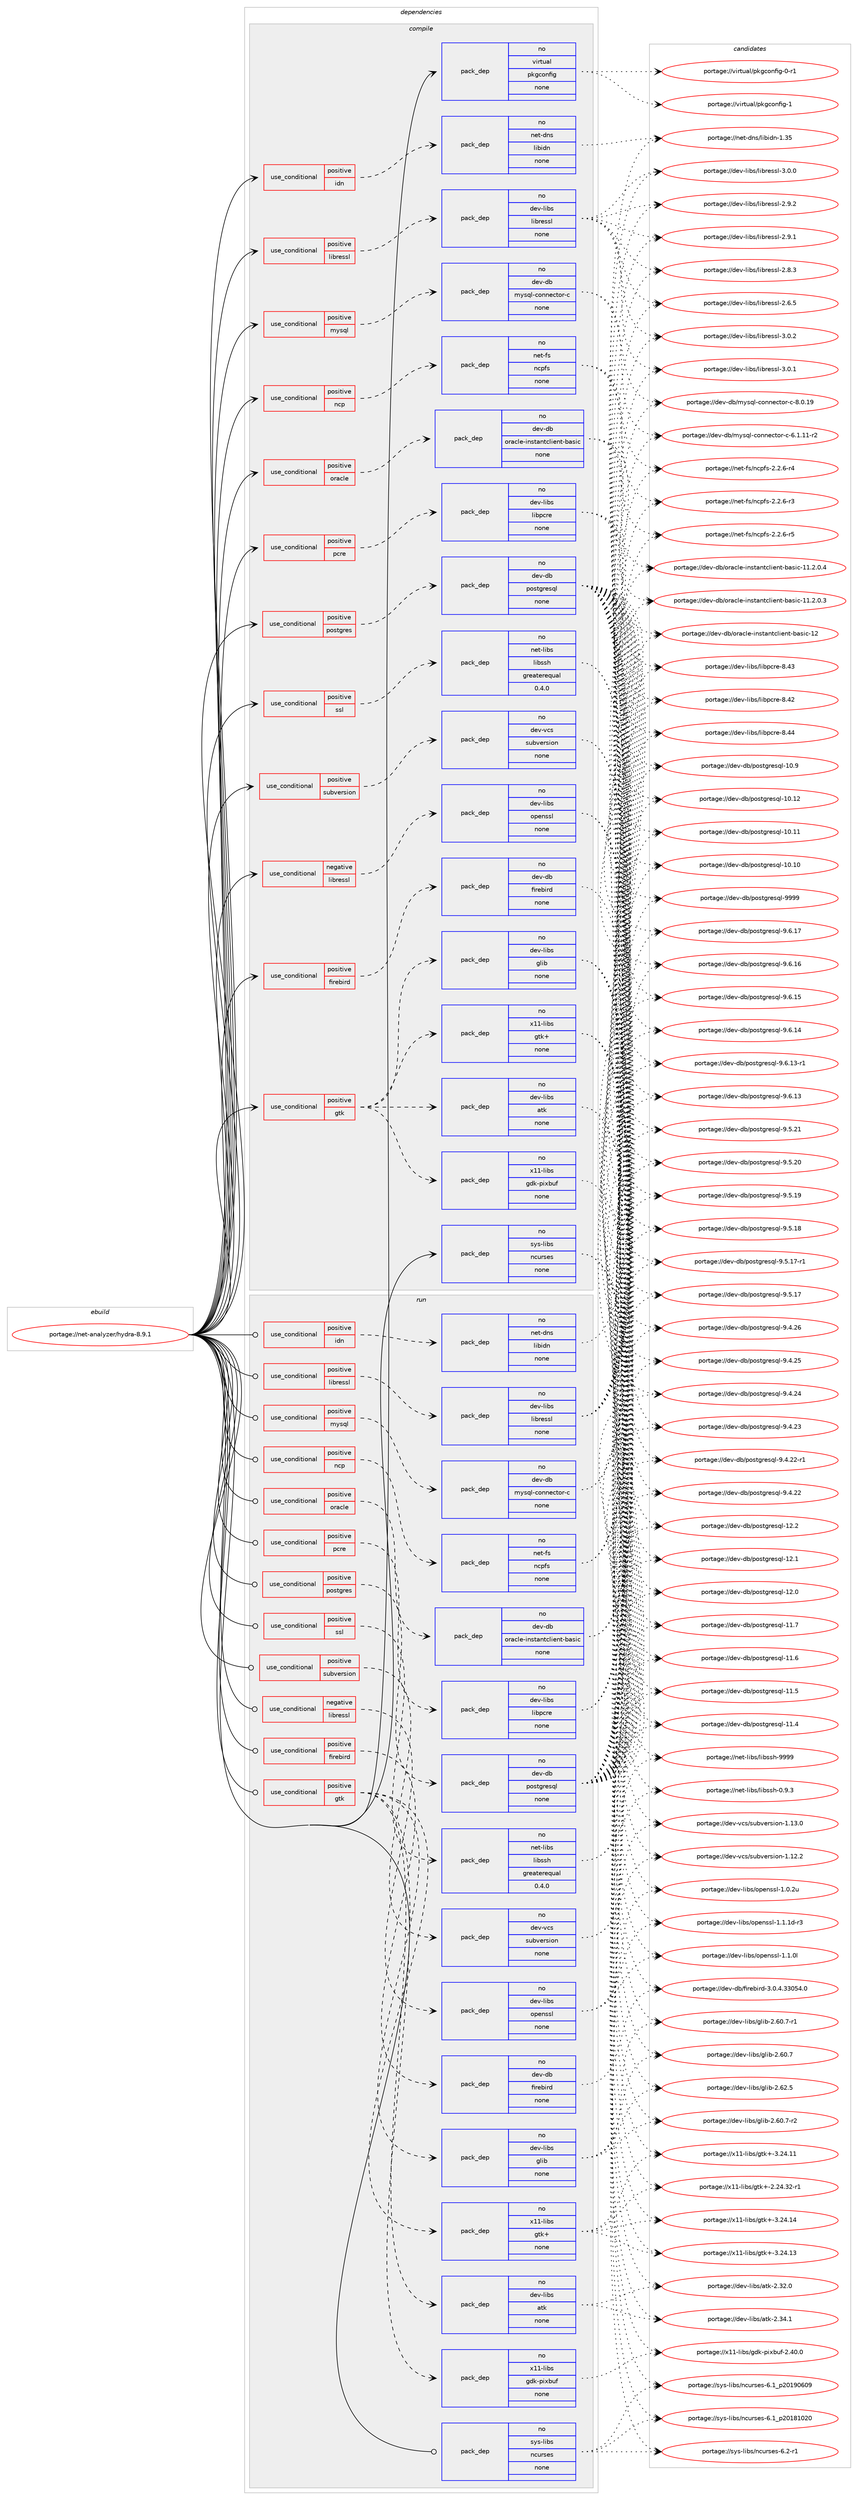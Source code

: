 digraph prolog {

# *************
# Graph options
# *************

newrank=true;
concentrate=true;
compound=true;
graph [rankdir=LR,fontname=Helvetica,fontsize=10,ranksep=1.5];#, ranksep=2.5, nodesep=0.2];
edge  [arrowhead=vee];
node  [fontname=Helvetica,fontsize=10];

# **********
# The ebuild
# **********

subgraph cluster_leftcol {
color=gray;
rank=same;
label=<<i>ebuild</i>>;
id [label="portage://net-analyzer/hydra-8.9.1", color=red, width=4, href="../net-analyzer/hydra-8.9.1.svg"];
}

# ****************
# The dependencies
# ****************

subgraph cluster_midcol {
color=gray;
label=<<i>dependencies</i>>;
subgraph cluster_compile {
fillcolor="#eeeeee";
style=filled;
label=<<i>compile</i>>;
subgraph cond4970 {
dependency27864 [label=<<TABLE BORDER="0" CELLBORDER="1" CELLSPACING="0" CELLPADDING="4"><TR><TD ROWSPAN="3" CELLPADDING="10">use_conditional</TD></TR><TR><TD>negative</TD></TR><TR><TD>libressl</TD></TR></TABLE>>, shape=none, color=red];
subgraph pack22483 {
dependency27865 [label=<<TABLE BORDER="0" CELLBORDER="1" CELLSPACING="0" CELLPADDING="4" WIDTH="220"><TR><TD ROWSPAN="6" CELLPADDING="30">pack_dep</TD></TR><TR><TD WIDTH="110">no</TD></TR><TR><TD>dev-libs</TD></TR><TR><TD>openssl</TD></TR><TR><TD>none</TD></TR><TR><TD></TD></TR></TABLE>>, shape=none, color=blue];
}
dependency27864:e -> dependency27865:w [weight=20,style="dashed",arrowhead="vee"];
}
id:e -> dependency27864:w [weight=20,style="solid",arrowhead="vee"];
subgraph cond4971 {
dependency27866 [label=<<TABLE BORDER="0" CELLBORDER="1" CELLSPACING="0" CELLPADDING="4"><TR><TD ROWSPAN="3" CELLPADDING="10">use_conditional</TD></TR><TR><TD>positive</TD></TR><TR><TD>firebird</TD></TR></TABLE>>, shape=none, color=red];
subgraph pack22484 {
dependency27867 [label=<<TABLE BORDER="0" CELLBORDER="1" CELLSPACING="0" CELLPADDING="4" WIDTH="220"><TR><TD ROWSPAN="6" CELLPADDING="30">pack_dep</TD></TR><TR><TD WIDTH="110">no</TD></TR><TR><TD>dev-db</TD></TR><TR><TD>firebird</TD></TR><TR><TD>none</TD></TR><TR><TD></TD></TR></TABLE>>, shape=none, color=blue];
}
dependency27866:e -> dependency27867:w [weight=20,style="dashed",arrowhead="vee"];
}
id:e -> dependency27866:w [weight=20,style="solid",arrowhead="vee"];
subgraph cond4972 {
dependency27868 [label=<<TABLE BORDER="0" CELLBORDER="1" CELLSPACING="0" CELLPADDING="4"><TR><TD ROWSPAN="3" CELLPADDING="10">use_conditional</TD></TR><TR><TD>positive</TD></TR><TR><TD>gtk</TD></TR></TABLE>>, shape=none, color=red];
subgraph pack22485 {
dependency27869 [label=<<TABLE BORDER="0" CELLBORDER="1" CELLSPACING="0" CELLPADDING="4" WIDTH="220"><TR><TD ROWSPAN="6" CELLPADDING="30">pack_dep</TD></TR><TR><TD WIDTH="110">no</TD></TR><TR><TD>dev-libs</TD></TR><TR><TD>atk</TD></TR><TR><TD>none</TD></TR><TR><TD></TD></TR></TABLE>>, shape=none, color=blue];
}
dependency27868:e -> dependency27869:w [weight=20,style="dashed",arrowhead="vee"];
subgraph pack22486 {
dependency27870 [label=<<TABLE BORDER="0" CELLBORDER="1" CELLSPACING="0" CELLPADDING="4" WIDTH="220"><TR><TD ROWSPAN="6" CELLPADDING="30">pack_dep</TD></TR><TR><TD WIDTH="110">no</TD></TR><TR><TD>dev-libs</TD></TR><TR><TD>glib</TD></TR><TR><TD>none</TD></TR><TR><TD></TD></TR></TABLE>>, shape=none, color=blue];
}
dependency27868:e -> dependency27870:w [weight=20,style="dashed",arrowhead="vee"];
subgraph pack22487 {
dependency27871 [label=<<TABLE BORDER="0" CELLBORDER="1" CELLSPACING="0" CELLPADDING="4" WIDTH="220"><TR><TD ROWSPAN="6" CELLPADDING="30">pack_dep</TD></TR><TR><TD WIDTH="110">no</TD></TR><TR><TD>x11-libs</TD></TR><TR><TD>gdk-pixbuf</TD></TR><TR><TD>none</TD></TR><TR><TD></TD></TR></TABLE>>, shape=none, color=blue];
}
dependency27868:e -> dependency27871:w [weight=20,style="dashed",arrowhead="vee"];
subgraph pack22488 {
dependency27872 [label=<<TABLE BORDER="0" CELLBORDER="1" CELLSPACING="0" CELLPADDING="4" WIDTH="220"><TR><TD ROWSPAN="6" CELLPADDING="30">pack_dep</TD></TR><TR><TD WIDTH="110">no</TD></TR><TR><TD>x11-libs</TD></TR><TR><TD>gtk+</TD></TR><TR><TD>none</TD></TR><TR><TD></TD></TR></TABLE>>, shape=none, color=blue];
}
dependency27868:e -> dependency27872:w [weight=20,style="dashed",arrowhead="vee"];
}
id:e -> dependency27868:w [weight=20,style="solid",arrowhead="vee"];
subgraph cond4973 {
dependency27873 [label=<<TABLE BORDER="0" CELLBORDER="1" CELLSPACING="0" CELLPADDING="4"><TR><TD ROWSPAN="3" CELLPADDING="10">use_conditional</TD></TR><TR><TD>positive</TD></TR><TR><TD>idn</TD></TR></TABLE>>, shape=none, color=red];
subgraph pack22489 {
dependency27874 [label=<<TABLE BORDER="0" CELLBORDER="1" CELLSPACING="0" CELLPADDING="4" WIDTH="220"><TR><TD ROWSPAN="6" CELLPADDING="30">pack_dep</TD></TR><TR><TD WIDTH="110">no</TD></TR><TR><TD>net-dns</TD></TR><TR><TD>libidn</TD></TR><TR><TD>none</TD></TR><TR><TD></TD></TR></TABLE>>, shape=none, color=blue];
}
dependency27873:e -> dependency27874:w [weight=20,style="dashed",arrowhead="vee"];
}
id:e -> dependency27873:w [weight=20,style="solid",arrowhead="vee"];
subgraph cond4974 {
dependency27875 [label=<<TABLE BORDER="0" CELLBORDER="1" CELLSPACING="0" CELLPADDING="4"><TR><TD ROWSPAN="3" CELLPADDING="10">use_conditional</TD></TR><TR><TD>positive</TD></TR><TR><TD>libressl</TD></TR></TABLE>>, shape=none, color=red];
subgraph pack22490 {
dependency27876 [label=<<TABLE BORDER="0" CELLBORDER="1" CELLSPACING="0" CELLPADDING="4" WIDTH="220"><TR><TD ROWSPAN="6" CELLPADDING="30">pack_dep</TD></TR><TR><TD WIDTH="110">no</TD></TR><TR><TD>dev-libs</TD></TR><TR><TD>libressl</TD></TR><TR><TD>none</TD></TR><TR><TD></TD></TR></TABLE>>, shape=none, color=blue];
}
dependency27875:e -> dependency27876:w [weight=20,style="dashed",arrowhead="vee"];
}
id:e -> dependency27875:w [weight=20,style="solid",arrowhead="vee"];
subgraph cond4975 {
dependency27877 [label=<<TABLE BORDER="0" CELLBORDER="1" CELLSPACING="0" CELLPADDING="4"><TR><TD ROWSPAN="3" CELLPADDING="10">use_conditional</TD></TR><TR><TD>positive</TD></TR><TR><TD>mysql</TD></TR></TABLE>>, shape=none, color=red];
subgraph pack22491 {
dependency27878 [label=<<TABLE BORDER="0" CELLBORDER="1" CELLSPACING="0" CELLPADDING="4" WIDTH="220"><TR><TD ROWSPAN="6" CELLPADDING="30">pack_dep</TD></TR><TR><TD WIDTH="110">no</TD></TR><TR><TD>dev-db</TD></TR><TR><TD>mysql-connector-c</TD></TR><TR><TD>none</TD></TR><TR><TD></TD></TR></TABLE>>, shape=none, color=blue];
}
dependency27877:e -> dependency27878:w [weight=20,style="dashed",arrowhead="vee"];
}
id:e -> dependency27877:w [weight=20,style="solid",arrowhead="vee"];
subgraph cond4976 {
dependency27879 [label=<<TABLE BORDER="0" CELLBORDER="1" CELLSPACING="0" CELLPADDING="4"><TR><TD ROWSPAN="3" CELLPADDING="10">use_conditional</TD></TR><TR><TD>positive</TD></TR><TR><TD>ncp</TD></TR></TABLE>>, shape=none, color=red];
subgraph pack22492 {
dependency27880 [label=<<TABLE BORDER="0" CELLBORDER="1" CELLSPACING="0" CELLPADDING="4" WIDTH="220"><TR><TD ROWSPAN="6" CELLPADDING="30">pack_dep</TD></TR><TR><TD WIDTH="110">no</TD></TR><TR><TD>net-fs</TD></TR><TR><TD>ncpfs</TD></TR><TR><TD>none</TD></TR><TR><TD></TD></TR></TABLE>>, shape=none, color=blue];
}
dependency27879:e -> dependency27880:w [weight=20,style="dashed",arrowhead="vee"];
}
id:e -> dependency27879:w [weight=20,style="solid",arrowhead="vee"];
subgraph cond4977 {
dependency27881 [label=<<TABLE BORDER="0" CELLBORDER="1" CELLSPACING="0" CELLPADDING="4"><TR><TD ROWSPAN="3" CELLPADDING="10">use_conditional</TD></TR><TR><TD>positive</TD></TR><TR><TD>oracle</TD></TR></TABLE>>, shape=none, color=red];
subgraph pack22493 {
dependency27882 [label=<<TABLE BORDER="0" CELLBORDER="1" CELLSPACING="0" CELLPADDING="4" WIDTH="220"><TR><TD ROWSPAN="6" CELLPADDING="30">pack_dep</TD></TR><TR><TD WIDTH="110">no</TD></TR><TR><TD>dev-db</TD></TR><TR><TD>oracle-instantclient-basic</TD></TR><TR><TD>none</TD></TR><TR><TD></TD></TR></TABLE>>, shape=none, color=blue];
}
dependency27881:e -> dependency27882:w [weight=20,style="dashed",arrowhead="vee"];
}
id:e -> dependency27881:w [weight=20,style="solid",arrowhead="vee"];
subgraph cond4978 {
dependency27883 [label=<<TABLE BORDER="0" CELLBORDER="1" CELLSPACING="0" CELLPADDING="4"><TR><TD ROWSPAN="3" CELLPADDING="10">use_conditional</TD></TR><TR><TD>positive</TD></TR><TR><TD>pcre</TD></TR></TABLE>>, shape=none, color=red];
subgraph pack22494 {
dependency27884 [label=<<TABLE BORDER="0" CELLBORDER="1" CELLSPACING="0" CELLPADDING="4" WIDTH="220"><TR><TD ROWSPAN="6" CELLPADDING="30">pack_dep</TD></TR><TR><TD WIDTH="110">no</TD></TR><TR><TD>dev-libs</TD></TR><TR><TD>libpcre</TD></TR><TR><TD>none</TD></TR><TR><TD></TD></TR></TABLE>>, shape=none, color=blue];
}
dependency27883:e -> dependency27884:w [weight=20,style="dashed",arrowhead="vee"];
}
id:e -> dependency27883:w [weight=20,style="solid",arrowhead="vee"];
subgraph cond4979 {
dependency27885 [label=<<TABLE BORDER="0" CELLBORDER="1" CELLSPACING="0" CELLPADDING="4"><TR><TD ROWSPAN="3" CELLPADDING="10">use_conditional</TD></TR><TR><TD>positive</TD></TR><TR><TD>postgres</TD></TR></TABLE>>, shape=none, color=red];
subgraph pack22495 {
dependency27886 [label=<<TABLE BORDER="0" CELLBORDER="1" CELLSPACING="0" CELLPADDING="4" WIDTH="220"><TR><TD ROWSPAN="6" CELLPADDING="30">pack_dep</TD></TR><TR><TD WIDTH="110">no</TD></TR><TR><TD>dev-db</TD></TR><TR><TD>postgresql</TD></TR><TR><TD>none</TD></TR><TR><TD></TD></TR></TABLE>>, shape=none, color=blue];
}
dependency27885:e -> dependency27886:w [weight=20,style="dashed",arrowhead="vee"];
}
id:e -> dependency27885:w [weight=20,style="solid",arrowhead="vee"];
subgraph cond4980 {
dependency27887 [label=<<TABLE BORDER="0" CELLBORDER="1" CELLSPACING="0" CELLPADDING="4"><TR><TD ROWSPAN="3" CELLPADDING="10">use_conditional</TD></TR><TR><TD>positive</TD></TR><TR><TD>ssl</TD></TR></TABLE>>, shape=none, color=red];
subgraph pack22496 {
dependency27888 [label=<<TABLE BORDER="0" CELLBORDER="1" CELLSPACING="0" CELLPADDING="4" WIDTH="220"><TR><TD ROWSPAN="6" CELLPADDING="30">pack_dep</TD></TR><TR><TD WIDTH="110">no</TD></TR><TR><TD>net-libs</TD></TR><TR><TD>libssh</TD></TR><TR><TD>greaterequal</TD></TR><TR><TD>0.4.0</TD></TR></TABLE>>, shape=none, color=blue];
}
dependency27887:e -> dependency27888:w [weight=20,style="dashed",arrowhead="vee"];
}
id:e -> dependency27887:w [weight=20,style="solid",arrowhead="vee"];
subgraph cond4981 {
dependency27889 [label=<<TABLE BORDER="0" CELLBORDER="1" CELLSPACING="0" CELLPADDING="4"><TR><TD ROWSPAN="3" CELLPADDING="10">use_conditional</TD></TR><TR><TD>positive</TD></TR><TR><TD>subversion</TD></TR></TABLE>>, shape=none, color=red];
subgraph pack22497 {
dependency27890 [label=<<TABLE BORDER="0" CELLBORDER="1" CELLSPACING="0" CELLPADDING="4" WIDTH="220"><TR><TD ROWSPAN="6" CELLPADDING="30">pack_dep</TD></TR><TR><TD WIDTH="110">no</TD></TR><TR><TD>dev-vcs</TD></TR><TR><TD>subversion</TD></TR><TR><TD>none</TD></TR><TR><TD></TD></TR></TABLE>>, shape=none, color=blue];
}
dependency27889:e -> dependency27890:w [weight=20,style="dashed",arrowhead="vee"];
}
id:e -> dependency27889:w [weight=20,style="solid",arrowhead="vee"];
subgraph pack22498 {
dependency27891 [label=<<TABLE BORDER="0" CELLBORDER="1" CELLSPACING="0" CELLPADDING="4" WIDTH="220"><TR><TD ROWSPAN="6" CELLPADDING="30">pack_dep</TD></TR><TR><TD WIDTH="110">no</TD></TR><TR><TD>sys-libs</TD></TR><TR><TD>ncurses</TD></TR><TR><TD>none</TD></TR><TR><TD></TD></TR></TABLE>>, shape=none, color=blue];
}
id:e -> dependency27891:w [weight=20,style="solid",arrowhead="vee"];
subgraph pack22499 {
dependency27892 [label=<<TABLE BORDER="0" CELLBORDER="1" CELLSPACING="0" CELLPADDING="4" WIDTH="220"><TR><TD ROWSPAN="6" CELLPADDING="30">pack_dep</TD></TR><TR><TD WIDTH="110">no</TD></TR><TR><TD>virtual</TD></TR><TR><TD>pkgconfig</TD></TR><TR><TD>none</TD></TR><TR><TD></TD></TR></TABLE>>, shape=none, color=blue];
}
id:e -> dependency27892:w [weight=20,style="solid",arrowhead="vee"];
}
subgraph cluster_compileandrun {
fillcolor="#eeeeee";
style=filled;
label=<<i>compile and run</i>>;
}
subgraph cluster_run {
fillcolor="#eeeeee";
style=filled;
label=<<i>run</i>>;
subgraph cond4982 {
dependency27893 [label=<<TABLE BORDER="0" CELLBORDER="1" CELLSPACING="0" CELLPADDING="4"><TR><TD ROWSPAN="3" CELLPADDING="10">use_conditional</TD></TR><TR><TD>negative</TD></TR><TR><TD>libressl</TD></TR></TABLE>>, shape=none, color=red];
subgraph pack22500 {
dependency27894 [label=<<TABLE BORDER="0" CELLBORDER="1" CELLSPACING="0" CELLPADDING="4" WIDTH="220"><TR><TD ROWSPAN="6" CELLPADDING="30">pack_dep</TD></TR><TR><TD WIDTH="110">no</TD></TR><TR><TD>dev-libs</TD></TR><TR><TD>openssl</TD></TR><TR><TD>none</TD></TR><TR><TD></TD></TR></TABLE>>, shape=none, color=blue];
}
dependency27893:e -> dependency27894:w [weight=20,style="dashed",arrowhead="vee"];
}
id:e -> dependency27893:w [weight=20,style="solid",arrowhead="odot"];
subgraph cond4983 {
dependency27895 [label=<<TABLE BORDER="0" CELLBORDER="1" CELLSPACING="0" CELLPADDING="4"><TR><TD ROWSPAN="3" CELLPADDING="10">use_conditional</TD></TR><TR><TD>positive</TD></TR><TR><TD>firebird</TD></TR></TABLE>>, shape=none, color=red];
subgraph pack22501 {
dependency27896 [label=<<TABLE BORDER="0" CELLBORDER="1" CELLSPACING="0" CELLPADDING="4" WIDTH="220"><TR><TD ROWSPAN="6" CELLPADDING="30">pack_dep</TD></TR><TR><TD WIDTH="110">no</TD></TR><TR><TD>dev-db</TD></TR><TR><TD>firebird</TD></TR><TR><TD>none</TD></TR><TR><TD></TD></TR></TABLE>>, shape=none, color=blue];
}
dependency27895:e -> dependency27896:w [weight=20,style="dashed",arrowhead="vee"];
}
id:e -> dependency27895:w [weight=20,style="solid",arrowhead="odot"];
subgraph cond4984 {
dependency27897 [label=<<TABLE BORDER="0" CELLBORDER="1" CELLSPACING="0" CELLPADDING="4"><TR><TD ROWSPAN="3" CELLPADDING="10">use_conditional</TD></TR><TR><TD>positive</TD></TR><TR><TD>gtk</TD></TR></TABLE>>, shape=none, color=red];
subgraph pack22502 {
dependency27898 [label=<<TABLE BORDER="0" CELLBORDER="1" CELLSPACING="0" CELLPADDING="4" WIDTH="220"><TR><TD ROWSPAN="6" CELLPADDING="30">pack_dep</TD></TR><TR><TD WIDTH="110">no</TD></TR><TR><TD>dev-libs</TD></TR><TR><TD>atk</TD></TR><TR><TD>none</TD></TR><TR><TD></TD></TR></TABLE>>, shape=none, color=blue];
}
dependency27897:e -> dependency27898:w [weight=20,style="dashed",arrowhead="vee"];
subgraph pack22503 {
dependency27899 [label=<<TABLE BORDER="0" CELLBORDER="1" CELLSPACING="0" CELLPADDING="4" WIDTH="220"><TR><TD ROWSPAN="6" CELLPADDING="30">pack_dep</TD></TR><TR><TD WIDTH="110">no</TD></TR><TR><TD>dev-libs</TD></TR><TR><TD>glib</TD></TR><TR><TD>none</TD></TR><TR><TD></TD></TR></TABLE>>, shape=none, color=blue];
}
dependency27897:e -> dependency27899:w [weight=20,style="dashed",arrowhead="vee"];
subgraph pack22504 {
dependency27900 [label=<<TABLE BORDER="0" CELLBORDER="1" CELLSPACING="0" CELLPADDING="4" WIDTH="220"><TR><TD ROWSPAN="6" CELLPADDING="30">pack_dep</TD></TR><TR><TD WIDTH="110">no</TD></TR><TR><TD>x11-libs</TD></TR><TR><TD>gdk-pixbuf</TD></TR><TR><TD>none</TD></TR><TR><TD></TD></TR></TABLE>>, shape=none, color=blue];
}
dependency27897:e -> dependency27900:w [weight=20,style="dashed",arrowhead="vee"];
subgraph pack22505 {
dependency27901 [label=<<TABLE BORDER="0" CELLBORDER="1" CELLSPACING="0" CELLPADDING="4" WIDTH="220"><TR><TD ROWSPAN="6" CELLPADDING="30">pack_dep</TD></TR><TR><TD WIDTH="110">no</TD></TR><TR><TD>x11-libs</TD></TR><TR><TD>gtk+</TD></TR><TR><TD>none</TD></TR><TR><TD></TD></TR></TABLE>>, shape=none, color=blue];
}
dependency27897:e -> dependency27901:w [weight=20,style="dashed",arrowhead="vee"];
}
id:e -> dependency27897:w [weight=20,style="solid",arrowhead="odot"];
subgraph cond4985 {
dependency27902 [label=<<TABLE BORDER="0" CELLBORDER="1" CELLSPACING="0" CELLPADDING="4"><TR><TD ROWSPAN="3" CELLPADDING="10">use_conditional</TD></TR><TR><TD>positive</TD></TR><TR><TD>idn</TD></TR></TABLE>>, shape=none, color=red];
subgraph pack22506 {
dependency27903 [label=<<TABLE BORDER="0" CELLBORDER="1" CELLSPACING="0" CELLPADDING="4" WIDTH="220"><TR><TD ROWSPAN="6" CELLPADDING="30">pack_dep</TD></TR><TR><TD WIDTH="110">no</TD></TR><TR><TD>net-dns</TD></TR><TR><TD>libidn</TD></TR><TR><TD>none</TD></TR><TR><TD></TD></TR></TABLE>>, shape=none, color=blue];
}
dependency27902:e -> dependency27903:w [weight=20,style="dashed",arrowhead="vee"];
}
id:e -> dependency27902:w [weight=20,style="solid",arrowhead="odot"];
subgraph cond4986 {
dependency27904 [label=<<TABLE BORDER="0" CELLBORDER="1" CELLSPACING="0" CELLPADDING="4"><TR><TD ROWSPAN="3" CELLPADDING="10">use_conditional</TD></TR><TR><TD>positive</TD></TR><TR><TD>libressl</TD></TR></TABLE>>, shape=none, color=red];
subgraph pack22507 {
dependency27905 [label=<<TABLE BORDER="0" CELLBORDER="1" CELLSPACING="0" CELLPADDING="4" WIDTH="220"><TR><TD ROWSPAN="6" CELLPADDING="30">pack_dep</TD></TR><TR><TD WIDTH="110">no</TD></TR><TR><TD>dev-libs</TD></TR><TR><TD>libressl</TD></TR><TR><TD>none</TD></TR><TR><TD></TD></TR></TABLE>>, shape=none, color=blue];
}
dependency27904:e -> dependency27905:w [weight=20,style="dashed",arrowhead="vee"];
}
id:e -> dependency27904:w [weight=20,style="solid",arrowhead="odot"];
subgraph cond4987 {
dependency27906 [label=<<TABLE BORDER="0" CELLBORDER="1" CELLSPACING="0" CELLPADDING="4"><TR><TD ROWSPAN="3" CELLPADDING="10">use_conditional</TD></TR><TR><TD>positive</TD></TR><TR><TD>mysql</TD></TR></TABLE>>, shape=none, color=red];
subgraph pack22508 {
dependency27907 [label=<<TABLE BORDER="0" CELLBORDER="1" CELLSPACING="0" CELLPADDING="4" WIDTH="220"><TR><TD ROWSPAN="6" CELLPADDING="30">pack_dep</TD></TR><TR><TD WIDTH="110">no</TD></TR><TR><TD>dev-db</TD></TR><TR><TD>mysql-connector-c</TD></TR><TR><TD>none</TD></TR><TR><TD></TD></TR></TABLE>>, shape=none, color=blue];
}
dependency27906:e -> dependency27907:w [weight=20,style="dashed",arrowhead="vee"];
}
id:e -> dependency27906:w [weight=20,style="solid",arrowhead="odot"];
subgraph cond4988 {
dependency27908 [label=<<TABLE BORDER="0" CELLBORDER="1" CELLSPACING="0" CELLPADDING="4"><TR><TD ROWSPAN="3" CELLPADDING="10">use_conditional</TD></TR><TR><TD>positive</TD></TR><TR><TD>ncp</TD></TR></TABLE>>, shape=none, color=red];
subgraph pack22509 {
dependency27909 [label=<<TABLE BORDER="0" CELLBORDER="1" CELLSPACING="0" CELLPADDING="4" WIDTH="220"><TR><TD ROWSPAN="6" CELLPADDING="30">pack_dep</TD></TR><TR><TD WIDTH="110">no</TD></TR><TR><TD>net-fs</TD></TR><TR><TD>ncpfs</TD></TR><TR><TD>none</TD></TR><TR><TD></TD></TR></TABLE>>, shape=none, color=blue];
}
dependency27908:e -> dependency27909:w [weight=20,style="dashed",arrowhead="vee"];
}
id:e -> dependency27908:w [weight=20,style="solid",arrowhead="odot"];
subgraph cond4989 {
dependency27910 [label=<<TABLE BORDER="0" CELLBORDER="1" CELLSPACING="0" CELLPADDING="4"><TR><TD ROWSPAN="3" CELLPADDING="10">use_conditional</TD></TR><TR><TD>positive</TD></TR><TR><TD>oracle</TD></TR></TABLE>>, shape=none, color=red];
subgraph pack22510 {
dependency27911 [label=<<TABLE BORDER="0" CELLBORDER="1" CELLSPACING="0" CELLPADDING="4" WIDTH="220"><TR><TD ROWSPAN="6" CELLPADDING="30">pack_dep</TD></TR><TR><TD WIDTH="110">no</TD></TR><TR><TD>dev-db</TD></TR><TR><TD>oracle-instantclient-basic</TD></TR><TR><TD>none</TD></TR><TR><TD></TD></TR></TABLE>>, shape=none, color=blue];
}
dependency27910:e -> dependency27911:w [weight=20,style="dashed",arrowhead="vee"];
}
id:e -> dependency27910:w [weight=20,style="solid",arrowhead="odot"];
subgraph cond4990 {
dependency27912 [label=<<TABLE BORDER="0" CELLBORDER="1" CELLSPACING="0" CELLPADDING="4"><TR><TD ROWSPAN="3" CELLPADDING="10">use_conditional</TD></TR><TR><TD>positive</TD></TR><TR><TD>pcre</TD></TR></TABLE>>, shape=none, color=red];
subgraph pack22511 {
dependency27913 [label=<<TABLE BORDER="0" CELLBORDER="1" CELLSPACING="0" CELLPADDING="4" WIDTH="220"><TR><TD ROWSPAN="6" CELLPADDING="30">pack_dep</TD></TR><TR><TD WIDTH="110">no</TD></TR><TR><TD>dev-libs</TD></TR><TR><TD>libpcre</TD></TR><TR><TD>none</TD></TR><TR><TD></TD></TR></TABLE>>, shape=none, color=blue];
}
dependency27912:e -> dependency27913:w [weight=20,style="dashed",arrowhead="vee"];
}
id:e -> dependency27912:w [weight=20,style="solid",arrowhead="odot"];
subgraph cond4991 {
dependency27914 [label=<<TABLE BORDER="0" CELLBORDER="1" CELLSPACING="0" CELLPADDING="4"><TR><TD ROWSPAN="3" CELLPADDING="10">use_conditional</TD></TR><TR><TD>positive</TD></TR><TR><TD>postgres</TD></TR></TABLE>>, shape=none, color=red];
subgraph pack22512 {
dependency27915 [label=<<TABLE BORDER="0" CELLBORDER="1" CELLSPACING="0" CELLPADDING="4" WIDTH="220"><TR><TD ROWSPAN="6" CELLPADDING="30">pack_dep</TD></TR><TR><TD WIDTH="110">no</TD></TR><TR><TD>dev-db</TD></TR><TR><TD>postgresql</TD></TR><TR><TD>none</TD></TR><TR><TD></TD></TR></TABLE>>, shape=none, color=blue];
}
dependency27914:e -> dependency27915:w [weight=20,style="dashed",arrowhead="vee"];
}
id:e -> dependency27914:w [weight=20,style="solid",arrowhead="odot"];
subgraph cond4992 {
dependency27916 [label=<<TABLE BORDER="0" CELLBORDER="1" CELLSPACING="0" CELLPADDING="4"><TR><TD ROWSPAN="3" CELLPADDING="10">use_conditional</TD></TR><TR><TD>positive</TD></TR><TR><TD>ssl</TD></TR></TABLE>>, shape=none, color=red];
subgraph pack22513 {
dependency27917 [label=<<TABLE BORDER="0" CELLBORDER="1" CELLSPACING="0" CELLPADDING="4" WIDTH="220"><TR><TD ROWSPAN="6" CELLPADDING="30">pack_dep</TD></TR><TR><TD WIDTH="110">no</TD></TR><TR><TD>net-libs</TD></TR><TR><TD>libssh</TD></TR><TR><TD>greaterequal</TD></TR><TR><TD>0.4.0</TD></TR></TABLE>>, shape=none, color=blue];
}
dependency27916:e -> dependency27917:w [weight=20,style="dashed",arrowhead="vee"];
}
id:e -> dependency27916:w [weight=20,style="solid",arrowhead="odot"];
subgraph cond4993 {
dependency27918 [label=<<TABLE BORDER="0" CELLBORDER="1" CELLSPACING="0" CELLPADDING="4"><TR><TD ROWSPAN="3" CELLPADDING="10">use_conditional</TD></TR><TR><TD>positive</TD></TR><TR><TD>subversion</TD></TR></TABLE>>, shape=none, color=red];
subgraph pack22514 {
dependency27919 [label=<<TABLE BORDER="0" CELLBORDER="1" CELLSPACING="0" CELLPADDING="4" WIDTH="220"><TR><TD ROWSPAN="6" CELLPADDING="30">pack_dep</TD></TR><TR><TD WIDTH="110">no</TD></TR><TR><TD>dev-vcs</TD></TR><TR><TD>subversion</TD></TR><TR><TD>none</TD></TR><TR><TD></TD></TR></TABLE>>, shape=none, color=blue];
}
dependency27918:e -> dependency27919:w [weight=20,style="dashed",arrowhead="vee"];
}
id:e -> dependency27918:w [weight=20,style="solid",arrowhead="odot"];
subgraph pack22515 {
dependency27920 [label=<<TABLE BORDER="0" CELLBORDER="1" CELLSPACING="0" CELLPADDING="4" WIDTH="220"><TR><TD ROWSPAN="6" CELLPADDING="30">pack_dep</TD></TR><TR><TD WIDTH="110">no</TD></TR><TR><TD>sys-libs</TD></TR><TR><TD>ncurses</TD></TR><TR><TD>none</TD></TR><TR><TD></TD></TR></TABLE>>, shape=none, color=blue];
}
id:e -> dependency27920:w [weight=20,style="solid",arrowhead="odot"];
}
}

# **************
# The candidates
# **************

subgraph cluster_choices {
rank=same;
color=gray;
label=<<i>candidates</i>>;

subgraph choice22483 {
color=black;
nodesep=1;
choice1001011184510810598115471111121011101151151084549464946491004511451 [label="portage://dev-libs/openssl-1.1.1d-r3", color=red, width=4,href="../dev-libs/openssl-1.1.1d-r3.svg"];
choice100101118451081059811547111112101110115115108454946494648108 [label="portage://dev-libs/openssl-1.1.0l", color=red, width=4,href="../dev-libs/openssl-1.1.0l.svg"];
choice100101118451081059811547111112101110115115108454946484650117 [label="portage://dev-libs/openssl-1.0.2u", color=red, width=4,href="../dev-libs/openssl-1.0.2u.svg"];
dependency27865:e -> choice1001011184510810598115471111121011101151151084549464946491004511451:w [style=dotted,weight="100"];
dependency27865:e -> choice100101118451081059811547111112101110115115108454946494648108:w [style=dotted,weight="100"];
dependency27865:e -> choice100101118451081059811547111112101110115115108454946484650117:w [style=dotted,weight="100"];
}
subgraph choice22484 {
color=black;
nodesep=1;
choice100101118451009847102105114101981051141004551464846524651514853524648 [label="portage://dev-db/firebird-3.0.4.33054.0", color=red, width=4,href="../dev-db/firebird-3.0.4.33054.0.svg"];
dependency27867:e -> choice100101118451009847102105114101981051141004551464846524651514853524648:w [style=dotted,weight="100"];
}
subgraph choice22485 {
color=black;
nodesep=1;
choice1001011184510810598115479711610745504651524649 [label="portage://dev-libs/atk-2.34.1", color=red, width=4,href="../dev-libs/atk-2.34.1.svg"];
choice1001011184510810598115479711610745504651504648 [label="portage://dev-libs/atk-2.32.0", color=red, width=4,href="../dev-libs/atk-2.32.0.svg"];
dependency27869:e -> choice1001011184510810598115479711610745504651524649:w [style=dotted,weight="100"];
dependency27869:e -> choice1001011184510810598115479711610745504651504648:w [style=dotted,weight="100"];
}
subgraph choice22486 {
color=black;
nodesep=1;
choice1001011184510810598115471031081059845504654504653 [label="portage://dev-libs/glib-2.62.5", color=red, width=4,href="../dev-libs/glib-2.62.5.svg"];
choice10010111845108105981154710310810598455046544846554511450 [label="portage://dev-libs/glib-2.60.7-r2", color=red, width=4,href="../dev-libs/glib-2.60.7-r2.svg"];
choice10010111845108105981154710310810598455046544846554511449 [label="portage://dev-libs/glib-2.60.7-r1", color=red, width=4,href="../dev-libs/glib-2.60.7-r1.svg"];
choice1001011184510810598115471031081059845504654484655 [label="portage://dev-libs/glib-2.60.7", color=red, width=4,href="../dev-libs/glib-2.60.7.svg"];
dependency27870:e -> choice1001011184510810598115471031081059845504654504653:w [style=dotted,weight="100"];
dependency27870:e -> choice10010111845108105981154710310810598455046544846554511450:w [style=dotted,weight="100"];
dependency27870:e -> choice10010111845108105981154710310810598455046544846554511449:w [style=dotted,weight="100"];
dependency27870:e -> choice1001011184510810598115471031081059845504654484655:w [style=dotted,weight="100"];
}
subgraph choice22487 {
color=black;
nodesep=1;
choice1204949451081059811547103100107451121051209811710245504652484648 [label="portage://x11-libs/gdk-pixbuf-2.40.0", color=red, width=4,href="../x11-libs/gdk-pixbuf-2.40.0.svg"];
dependency27871:e -> choice1204949451081059811547103100107451121051209811710245504652484648:w [style=dotted,weight="100"];
}
subgraph choice22488 {
color=black;
nodesep=1;
choice1204949451081059811547103116107434551465052464952 [label="portage://x11-libs/gtk+-3.24.14", color=red, width=4,href="../x11-libs/gtk+-3.24.14.svg"];
choice1204949451081059811547103116107434551465052464951 [label="portage://x11-libs/gtk+-3.24.13", color=red, width=4,href="../x11-libs/gtk+-3.24.13.svg"];
choice1204949451081059811547103116107434551465052464949 [label="portage://x11-libs/gtk+-3.24.11", color=red, width=4,href="../x11-libs/gtk+-3.24.11.svg"];
choice12049494510810598115471031161074345504650524651504511449 [label="portage://x11-libs/gtk+-2.24.32-r1", color=red, width=4,href="../x11-libs/gtk+-2.24.32-r1.svg"];
dependency27872:e -> choice1204949451081059811547103116107434551465052464952:w [style=dotted,weight="100"];
dependency27872:e -> choice1204949451081059811547103116107434551465052464951:w [style=dotted,weight="100"];
dependency27872:e -> choice1204949451081059811547103116107434551465052464949:w [style=dotted,weight="100"];
dependency27872:e -> choice12049494510810598115471031161074345504650524651504511449:w [style=dotted,weight="100"];
}
subgraph choice22489 {
color=black;
nodesep=1;
choice1101011164510011011547108105981051001104549465153 [label="portage://net-dns/libidn-1.35", color=red, width=4,href="../net-dns/libidn-1.35.svg"];
dependency27874:e -> choice1101011164510011011547108105981051001104549465153:w [style=dotted,weight="100"];
}
subgraph choice22490 {
color=black;
nodesep=1;
choice10010111845108105981154710810598114101115115108455146484650 [label="portage://dev-libs/libressl-3.0.2", color=red, width=4,href="../dev-libs/libressl-3.0.2.svg"];
choice10010111845108105981154710810598114101115115108455146484649 [label="portage://dev-libs/libressl-3.0.1", color=red, width=4,href="../dev-libs/libressl-3.0.1.svg"];
choice10010111845108105981154710810598114101115115108455146484648 [label="portage://dev-libs/libressl-3.0.0", color=red, width=4,href="../dev-libs/libressl-3.0.0.svg"];
choice10010111845108105981154710810598114101115115108455046574650 [label="portage://dev-libs/libressl-2.9.2", color=red, width=4,href="../dev-libs/libressl-2.9.2.svg"];
choice10010111845108105981154710810598114101115115108455046574649 [label="portage://dev-libs/libressl-2.9.1", color=red, width=4,href="../dev-libs/libressl-2.9.1.svg"];
choice10010111845108105981154710810598114101115115108455046564651 [label="portage://dev-libs/libressl-2.8.3", color=red, width=4,href="../dev-libs/libressl-2.8.3.svg"];
choice10010111845108105981154710810598114101115115108455046544653 [label="portage://dev-libs/libressl-2.6.5", color=red, width=4,href="../dev-libs/libressl-2.6.5.svg"];
dependency27876:e -> choice10010111845108105981154710810598114101115115108455146484650:w [style=dotted,weight="100"];
dependency27876:e -> choice10010111845108105981154710810598114101115115108455146484649:w [style=dotted,weight="100"];
dependency27876:e -> choice10010111845108105981154710810598114101115115108455146484648:w [style=dotted,weight="100"];
dependency27876:e -> choice10010111845108105981154710810598114101115115108455046574650:w [style=dotted,weight="100"];
dependency27876:e -> choice10010111845108105981154710810598114101115115108455046574649:w [style=dotted,weight="100"];
dependency27876:e -> choice10010111845108105981154710810598114101115115108455046564651:w [style=dotted,weight="100"];
dependency27876:e -> choice10010111845108105981154710810598114101115115108455046544653:w [style=dotted,weight="100"];
}
subgraph choice22491 {
color=black;
nodesep=1;
choice100101118451009847109121115113108459911111011010199116111114459945564648464957 [label="portage://dev-db/mysql-connector-c-8.0.19", color=red, width=4,href="../dev-db/mysql-connector-c-8.0.19.svg"];
choice1001011184510098471091211151131084599111110110101991161111144599455446494649494511450 [label="portage://dev-db/mysql-connector-c-6.1.11-r2", color=red, width=4,href="../dev-db/mysql-connector-c-6.1.11-r2.svg"];
dependency27878:e -> choice100101118451009847109121115113108459911111011010199116111114459945564648464957:w [style=dotted,weight="100"];
dependency27878:e -> choice1001011184510098471091211151131084599111110110101991161111144599455446494649494511450:w [style=dotted,weight="100"];
}
subgraph choice22492 {
color=black;
nodesep=1;
choice1101011164510211547110991121021154550465046544511453 [label="portage://net-fs/ncpfs-2.2.6-r5", color=red, width=4,href="../net-fs/ncpfs-2.2.6-r5.svg"];
choice1101011164510211547110991121021154550465046544511452 [label="portage://net-fs/ncpfs-2.2.6-r4", color=red, width=4,href="../net-fs/ncpfs-2.2.6-r4.svg"];
choice1101011164510211547110991121021154550465046544511451 [label="portage://net-fs/ncpfs-2.2.6-r3", color=red, width=4,href="../net-fs/ncpfs-2.2.6-r3.svg"];
dependency27880:e -> choice1101011164510211547110991121021154550465046544511453:w [style=dotted,weight="100"];
dependency27880:e -> choice1101011164510211547110991121021154550465046544511452:w [style=dotted,weight="100"];
dependency27880:e -> choice1101011164510211547110991121021154550465046544511451:w [style=dotted,weight="100"];
}
subgraph choice22493 {
color=black;
nodesep=1;
choice100101118451009847111114979910810145105110115116971101169910810510111011645989711510599454950 [label="portage://dev-db/oracle-instantclient-basic-12", color=red, width=4,href="../dev-db/oracle-instantclient-basic-12.svg"];
choice100101118451009847111114979910810145105110115116971101169910810510111011645989711510599454949465046484652 [label="portage://dev-db/oracle-instantclient-basic-11.2.0.4", color=red, width=4,href="../dev-db/oracle-instantclient-basic-11.2.0.4.svg"];
choice100101118451009847111114979910810145105110115116971101169910810510111011645989711510599454949465046484651 [label="portage://dev-db/oracle-instantclient-basic-11.2.0.3", color=red, width=4,href="../dev-db/oracle-instantclient-basic-11.2.0.3.svg"];
dependency27882:e -> choice100101118451009847111114979910810145105110115116971101169910810510111011645989711510599454950:w [style=dotted,weight="100"];
dependency27882:e -> choice100101118451009847111114979910810145105110115116971101169910810510111011645989711510599454949465046484652:w [style=dotted,weight="100"];
dependency27882:e -> choice100101118451009847111114979910810145105110115116971101169910810510111011645989711510599454949465046484651:w [style=dotted,weight="100"];
}
subgraph choice22494 {
color=black;
nodesep=1;
choice10010111845108105981154710810598112991141014556465252 [label="portage://dev-libs/libpcre-8.44", color=red, width=4,href="../dev-libs/libpcre-8.44.svg"];
choice10010111845108105981154710810598112991141014556465251 [label="portage://dev-libs/libpcre-8.43", color=red, width=4,href="../dev-libs/libpcre-8.43.svg"];
choice10010111845108105981154710810598112991141014556465250 [label="portage://dev-libs/libpcre-8.42", color=red, width=4,href="../dev-libs/libpcre-8.42.svg"];
dependency27884:e -> choice10010111845108105981154710810598112991141014556465252:w [style=dotted,weight="100"];
dependency27884:e -> choice10010111845108105981154710810598112991141014556465251:w [style=dotted,weight="100"];
dependency27884:e -> choice10010111845108105981154710810598112991141014556465250:w [style=dotted,weight="100"];
}
subgraph choice22495 {
color=black;
nodesep=1;
choice1001011184510098471121111151161031141011151131084557575757 [label="portage://dev-db/postgresql-9999", color=red, width=4,href="../dev-db/postgresql-9999.svg"];
choice10010111845100984711211111511610311410111511310845574654464955 [label="portage://dev-db/postgresql-9.6.17", color=red, width=4,href="../dev-db/postgresql-9.6.17.svg"];
choice10010111845100984711211111511610311410111511310845574654464954 [label="portage://dev-db/postgresql-9.6.16", color=red, width=4,href="../dev-db/postgresql-9.6.16.svg"];
choice10010111845100984711211111511610311410111511310845574654464953 [label="portage://dev-db/postgresql-9.6.15", color=red, width=4,href="../dev-db/postgresql-9.6.15.svg"];
choice10010111845100984711211111511610311410111511310845574654464952 [label="portage://dev-db/postgresql-9.6.14", color=red, width=4,href="../dev-db/postgresql-9.6.14.svg"];
choice100101118451009847112111115116103114101115113108455746544649514511449 [label="portage://dev-db/postgresql-9.6.13-r1", color=red, width=4,href="../dev-db/postgresql-9.6.13-r1.svg"];
choice10010111845100984711211111511610311410111511310845574654464951 [label="portage://dev-db/postgresql-9.6.13", color=red, width=4,href="../dev-db/postgresql-9.6.13.svg"];
choice10010111845100984711211111511610311410111511310845574653465049 [label="portage://dev-db/postgresql-9.5.21", color=red, width=4,href="../dev-db/postgresql-9.5.21.svg"];
choice10010111845100984711211111511610311410111511310845574653465048 [label="portage://dev-db/postgresql-9.5.20", color=red, width=4,href="../dev-db/postgresql-9.5.20.svg"];
choice10010111845100984711211111511610311410111511310845574653464957 [label="portage://dev-db/postgresql-9.5.19", color=red, width=4,href="../dev-db/postgresql-9.5.19.svg"];
choice10010111845100984711211111511610311410111511310845574653464956 [label="portage://dev-db/postgresql-9.5.18", color=red, width=4,href="../dev-db/postgresql-9.5.18.svg"];
choice100101118451009847112111115116103114101115113108455746534649554511449 [label="portage://dev-db/postgresql-9.5.17-r1", color=red, width=4,href="../dev-db/postgresql-9.5.17-r1.svg"];
choice10010111845100984711211111511610311410111511310845574653464955 [label="portage://dev-db/postgresql-9.5.17", color=red, width=4,href="../dev-db/postgresql-9.5.17.svg"];
choice10010111845100984711211111511610311410111511310845574652465054 [label="portage://dev-db/postgresql-9.4.26", color=red, width=4,href="../dev-db/postgresql-9.4.26.svg"];
choice10010111845100984711211111511610311410111511310845574652465053 [label="portage://dev-db/postgresql-9.4.25", color=red, width=4,href="../dev-db/postgresql-9.4.25.svg"];
choice10010111845100984711211111511610311410111511310845574652465052 [label="portage://dev-db/postgresql-9.4.24", color=red, width=4,href="../dev-db/postgresql-9.4.24.svg"];
choice10010111845100984711211111511610311410111511310845574652465051 [label="portage://dev-db/postgresql-9.4.23", color=red, width=4,href="../dev-db/postgresql-9.4.23.svg"];
choice100101118451009847112111115116103114101115113108455746524650504511449 [label="portage://dev-db/postgresql-9.4.22-r1", color=red, width=4,href="../dev-db/postgresql-9.4.22-r1.svg"];
choice10010111845100984711211111511610311410111511310845574652465050 [label="portage://dev-db/postgresql-9.4.22", color=red, width=4,href="../dev-db/postgresql-9.4.22.svg"];
choice1001011184510098471121111151161031141011151131084549504650 [label="portage://dev-db/postgresql-12.2", color=red, width=4,href="../dev-db/postgresql-12.2.svg"];
choice1001011184510098471121111151161031141011151131084549504649 [label="portage://dev-db/postgresql-12.1", color=red, width=4,href="../dev-db/postgresql-12.1.svg"];
choice1001011184510098471121111151161031141011151131084549504648 [label="portage://dev-db/postgresql-12.0", color=red, width=4,href="../dev-db/postgresql-12.0.svg"];
choice1001011184510098471121111151161031141011151131084549494655 [label="portage://dev-db/postgresql-11.7", color=red, width=4,href="../dev-db/postgresql-11.7.svg"];
choice1001011184510098471121111151161031141011151131084549494654 [label="portage://dev-db/postgresql-11.6", color=red, width=4,href="../dev-db/postgresql-11.6.svg"];
choice1001011184510098471121111151161031141011151131084549494653 [label="portage://dev-db/postgresql-11.5", color=red, width=4,href="../dev-db/postgresql-11.5.svg"];
choice1001011184510098471121111151161031141011151131084549494652 [label="portage://dev-db/postgresql-11.4", color=red, width=4,href="../dev-db/postgresql-11.4.svg"];
choice1001011184510098471121111151161031141011151131084549484657 [label="portage://dev-db/postgresql-10.9", color=red, width=4,href="../dev-db/postgresql-10.9.svg"];
choice100101118451009847112111115116103114101115113108454948464950 [label="portage://dev-db/postgresql-10.12", color=red, width=4,href="../dev-db/postgresql-10.12.svg"];
choice100101118451009847112111115116103114101115113108454948464949 [label="portage://dev-db/postgresql-10.11", color=red, width=4,href="../dev-db/postgresql-10.11.svg"];
choice100101118451009847112111115116103114101115113108454948464948 [label="portage://dev-db/postgresql-10.10", color=red, width=4,href="../dev-db/postgresql-10.10.svg"];
dependency27886:e -> choice1001011184510098471121111151161031141011151131084557575757:w [style=dotted,weight="100"];
dependency27886:e -> choice10010111845100984711211111511610311410111511310845574654464955:w [style=dotted,weight="100"];
dependency27886:e -> choice10010111845100984711211111511610311410111511310845574654464954:w [style=dotted,weight="100"];
dependency27886:e -> choice10010111845100984711211111511610311410111511310845574654464953:w [style=dotted,weight="100"];
dependency27886:e -> choice10010111845100984711211111511610311410111511310845574654464952:w [style=dotted,weight="100"];
dependency27886:e -> choice100101118451009847112111115116103114101115113108455746544649514511449:w [style=dotted,weight="100"];
dependency27886:e -> choice10010111845100984711211111511610311410111511310845574654464951:w [style=dotted,weight="100"];
dependency27886:e -> choice10010111845100984711211111511610311410111511310845574653465049:w [style=dotted,weight="100"];
dependency27886:e -> choice10010111845100984711211111511610311410111511310845574653465048:w [style=dotted,weight="100"];
dependency27886:e -> choice10010111845100984711211111511610311410111511310845574653464957:w [style=dotted,weight="100"];
dependency27886:e -> choice10010111845100984711211111511610311410111511310845574653464956:w [style=dotted,weight="100"];
dependency27886:e -> choice100101118451009847112111115116103114101115113108455746534649554511449:w [style=dotted,weight="100"];
dependency27886:e -> choice10010111845100984711211111511610311410111511310845574653464955:w [style=dotted,weight="100"];
dependency27886:e -> choice10010111845100984711211111511610311410111511310845574652465054:w [style=dotted,weight="100"];
dependency27886:e -> choice10010111845100984711211111511610311410111511310845574652465053:w [style=dotted,weight="100"];
dependency27886:e -> choice10010111845100984711211111511610311410111511310845574652465052:w [style=dotted,weight="100"];
dependency27886:e -> choice10010111845100984711211111511610311410111511310845574652465051:w [style=dotted,weight="100"];
dependency27886:e -> choice100101118451009847112111115116103114101115113108455746524650504511449:w [style=dotted,weight="100"];
dependency27886:e -> choice10010111845100984711211111511610311410111511310845574652465050:w [style=dotted,weight="100"];
dependency27886:e -> choice1001011184510098471121111151161031141011151131084549504650:w [style=dotted,weight="100"];
dependency27886:e -> choice1001011184510098471121111151161031141011151131084549504649:w [style=dotted,weight="100"];
dependency27886:e -> choice1001011184510098471121111151161031141011151131084549504648:w [style=dotted,weight="100"];
dependency27886:e -> choice1001011184510098471121111151161031141011151131084549494655:w [style=dotted,weight="100"];
dependency27886:e -> choice1001011184510098471121111151161031141011151131084549494654:w [style=dotted,weight="100"];
dependency27886:e -> choice1001011184510098471121111151161031141011151131084549494653:w [style=dotted,weight="100"];
dependency27886:e -> choice1001011184510098471121111151161031141011151131084549494652:w [style=dotted,weight="100"];
dependency27886:e -> choice1001011184510098471121111151161031141011151131084549484657:w [style=dotted,weight="100"];
dependency27886:e -> choice100101118451009847112111115116103114101115113108454948464950:w [style=dotted,weight="100"];
dependency27886:e -> choice100101118451009847112111115116103114101115113108454948464949:w [style=dotted,weight="100"];
dependency27886:e -> choice100101118451009847112111115116103114101115113108454948464948:w [style=dotted,weight="100"];
}
subgraph choice22496 {
color=black;
nodesep=1;
choice110101116451081059811547108105981151151044557575757 [label="portage://net-libs/libssh-9999", color=red, width=4,href="../net-libs/libssh-9999.svg"];
choice11010111645108105981154710810598115115104454846574651 [label="portage://net-libs/libssh-0.9.3", color=red, width=4,href="../net-libs/libssh-0.9.3.svg"];
dependency27888:e -> choice110101116451081059811547108105981151151044557575757:w [style=dotted,weight="100"];
dependency27888:e -> choice11010111645108105981154710810598115115104454846574651:w [style=dotted,weight="100"];
}
subgraph choice22497 {
color=black;
nodesep=1;
choice1001011184511899115471151179811810111411510511111045494649514648 [label="portage://dev-vcs/subversion-1.13.0", color=red, width=4,href="../dev-vcs/subversion-1.13.0.svg"];
choice1001011184511899115471151179811810111411510511111045494649504650 [label="portage://dev-vcs/subversion-1.12.2", color=red, width=4,href="../dev-vcs/subversion-1.12.2.svg"];
dependency27890:e -> choice1001011184511899115471151179811810111411510511111045494649514648:w [style=dotted,weight="100"];
dependency27890:e -> choice1001011184511899115471151179811810111411510511111045494649504650:w [style=dotted,weight="100"];
}
subgraph choice22498 {
color=black;
nodesep=1;
choice11512111545108105981154711099117114115101115455446504511449 [label="portage://sys-libs/ncurses-6.2-r1", color=red, width=4,href="../sys-libs/ncurses-6.2-r1.svg"];
choice1151211154510810598115471109911711411510111545544649951125048495748544857 [label="portage://sys-libs/ncurses-6.1_p20190609", color=red, width=4,href="../sys-libs/ncurses-6.1_p20190609.svg"];
choice1151211154510810598115471109911711411510111545544649951125048495649485048 [label="portage://sys-libs/ncurses-6.1_p20181020", color=red, width=4,href="../sys-libs/ncurses-6.1_p20181020.svg"];
dependency27891:e -> choice11512111545108105981154711099117114115101115455446504511449:w [style=dotted,weight="100"];
dependency27891:e -> choice1151211154510810598115471109911711411510111545544649951125048495748544857:w [style=dotted,weight="100"];
dependency27891:e -> choice1151211154510810598115471109911711411510111545544649951125048495649485048:w [style=dotted,weight="100"];
}
subgraph choice22499 {
color=black;
nodesep=1;
choice1181051141161179710847112107103991111101021051034549 [label="portage://virtual/pkgconfig-1", color=red, width=4,href="../virtual/pkgconfig-1.svg"];
choice11810511411611797108471121071039911111010210510345484511449 [label="portage://virtual/pkgconfig-0-r1", color=red, width=4,href="../virtual/pkgconfig-0-r1.svg"];
dependency27892:e -> choice1181051141161179710847112107103991111101021051034549:w [style=dotted,weight="100"];
dependency27892:e -> choice11810511411611797108471121071039911111010210510345484511449:w [style=dotted,weight="100"];
}
subgraph choice22500 {
color=black;
nodesep=1;
choice1001011184510810598115471111121011101151151084549464946491004511451 [label="portage://dev-libs/openssl-1.1.1d-r3", color=red, width=4,href="../dev-libs/openssl-1.1.1d-r3.svg"];
choice100101118451081059811547111112101110115115108454946494648108 [label="portage://dev-libs/openssl-1.1.0l", color=red, width=4,href="../dev-libs/openssl-1.1.0l.svg"];
choice100101118451081059811547111112101110115115108454946484650117 [label="portage://dev-libs/openssl-1.0.2u", color=red, width=4,href="../dev-libs/openssl-1.0.2u.svg"];
dependency27894:e -> choice1001011184510810598115471111121011101151151084549464946491004511451:w [style=dotted,weight="100"];
dependency27894:e -> choice100101118451081059811547111112101110115115108454946494648108:w [style=dotted,weight="100"];
dependency27894:e -> choice100101118451081059811547111112101110115115108454946484650117:w [style=dotted,weight="100"];
}
subgraph choice22501 {
color=black;
nodesep=1;
choice100101118451009847102105114101981051141004551464846524651514853524648 [label="portage://dev-db/firebird-3.0.4.33054.0", color=red, width=4,href="../dev-db/firebird-3.0.4.33054.0.svg"];
dependency27896:e -> choice100101118451009847102105114101981051141004551464846524651514853524648:w [style=dotted,weight="100"];
}
subgraph choice22502 {
color=black;
nodesep=1;
choice1001011184510810598115479711610745504651524649 [label="portage://dev-libs/atk-2.34.1", color=red, width=4,href="../dev-libs/atk-2.34.1.svg"];
choice1001011184510810598115479711610745504651504648 [label="portage://dev-libs/atk-2.32.0", color=red, width=4,href="../dev-libs/atk-2.32.0.svg"];
dependency27898:e -> choice1001011184510810598115479711610745504651524649:w [style=dotted,weight="100"];
dependency27898:e -> choice1001011184510810598115479711610745504651504648:w [style=dotted,weight="100"];
}
subgraph choice22503 {
color=black;
nodesep=1;
choice1001011184510810598115471031081059845504654504653 [label="portage://dev-libs/glib-2.62.5", color=red, width=4,href="../dev-libs/glib-2.62.5.svg"];
choice10010111845108105981154710310810598455046544846554511450 [label="portage://dev-libs/glib-2.60.7-r2", color=red, width=4,href="../dev-libs/glib-2.60.7-r2.svg"];
choice10010111845108105981154710310810598455046544846554511449 [label="portage://dev-libs/glib-2.60.7-r1", color=red, width=4,href="../dev-libs/glib-2.60.7-r1.svg"];
choice1001011184510810598115471031081059845504654484655 [label="portage://dev-libs/glib-2.60.7", color=red, width=4,href="../dev-libs/glib-2.60.7.svg"];
dependency27899:e -> choice1001011184510810598115471031081059845504654504653:w [style=dotted,weight="100"];
dependency27899:e -> choice10010111845108105981154710310810598455046544846554511450:w [style=dotted,weight="100"];
dependency27899:e -> choice10010111845108105981154710310810598455046544846554511449:w [style=dotted,weight="100"];
dependency27899:e -> choice1001011184510810598115471031081059845504654484655:w [style=dotted,weight="100"];
}
subgraph choice22504 {
color=black;
nodesep=1;
choice1204949451081059811547103100107451121051209811710245504652484648 [label="portage://x11-libs/gdk-pixbuf-2.40.0", color=red, width=4,href="../x11-libs/gdk-pixbuf-2.40.0.svg"];
dependency27900:e -> choice1204949451081059811547103100107451121051209811710245504652484648:w [style=dotted,weight="100"];
}
subgraph choice22505 {
color=black;
nodesep=1;
choice1204949451081059811547103116107434551465052464952 [label="portage://x11-libs/gtk+-3.24.14", color=red, width=4,href="../x11-libs/gtk+-3.24.14.svg"];
choice1204949451081059811547103116107434551465052464951 [label="portage://x11-libs/gtk+-3.24.13", color=red, width=4,href="../x11-libs/gtk+-3.24.13.svg"];
choice1204949451081059811547103116107434551465052464949 [label="portage://x11-libs/gtk+-3.24.11", color=red, width=4,href="../x11-libs/gtk+-3.24.11.svg"];
choice12049494510810598115471031161074345504650524651504511449 [label="portage://x11-libs/gtk+-2.24.32-r1", color=red, width=4,href="../x11-libs/gtk+-2.24.32-r1.svg"];
dependency27901:e -> choice1204949451081059811547103116107434551465052464952:w [style=dotted,weight="100"];
dependency27901:e -> choice1204949451081059811547103116107434551465052464951:w [style=dotted,weight="100"];
dependency27901:e -> choice1204949451081059811547103116107434551465052464949:w [style=dotted,weight="100"];
dependency27901:e -> choice12049494510810598115471031161074345504650524651504511449:w [style=dotted,weight="100"];
}
subgraph choice22506 {
color=black;
nodesep=1;
choice1101011164510011011547108105981051001104549465153 [label="portage://net-dns/libidn-1.35", color=red, width=4,href="../net-dns/libidn-1.35.svg"];
dependency27903:e -> choice1101011164510011011547108105981051001104549465153:w [style=dotted,weight="100"];
}
subgraph choice22507 {
color=black;
nodesep=1;
choice10010111845108105981154710810598114101115115108455146484650 [label="portage://dev-libs/libressl-3.0.2", color=red, width=4,href="../dev-libs/libressl-3.0.2.svg"];
choice10010111845108105981154710810598114101115115108455146484649 [label="portage://dev-libs/libressl-3.0.1", color=red, width=4,href="../dev-libs/libressl-3.0.1.svg"];
choice10010111845108105981154710810598114101115115108455146484648 [label="portage://dev-libs/libressl-3.0.0", color=red, width=4,href="../dev-libs/libressl-3.0.0.svg"];
choice10010111845108105981154710810598114101115115108455046574650 [label="portage://dev-libs/libressl-2.9.2", color=red, width=4,href="../dev-libs/libressl-2.9.2.svg"];
choice10010111845108105981154710810598114101115115108455046574649 [label="portage://dev-libs/libressl-2.9.1", color=red, width=4,href="../dev-libs/libressl-2.9.1.svg"];
choice10010111845108105981154710810598114101115115108455046564651 [label="portage://dev-libs/libressl-2.8.3", color=red, width=4,href="../dev-libs/libressl-2.8.3.svg"];
choice10010111845108105981154710810598114101115115108455046544653 [label="portage://dev-libs/libressl-2.6.5", color=red, width=4,href="../dev-libs/libressl-2.6.5.svg"];
dependency27905:e -> choice10010111845108105981154710810598114101115115108455146484650:w [style=dotted,weight="100"];
dependency27905:e -> choice10010111845108105981154710810598114101115115108455146484649:w [style=dotted,weight="100"];
dependency27905:e -> choice10010111845108105981154710810598114101115115108455146484648:w [style=dotted,weight="100"];
dependency27905:e -> choice10010111845108105981154710810598114101115115108455046574650:w [style=dotted,weight="100"];
dependency27905:e -> choice10010111845108105981154710810598114101115115108455046574649:w [style=dotted,weight="100"];
dependency27905:e -> choice10010111845108105981154710810598114101115115108455046564651:w [style=dotted,weight="100"];
dependency27905:e -> choice10010111845108105981154710810598114101115115108455046544653:w [style=dotted,weight="100"];
}
subgraph choice22508 {
color=black;
nodesep=1;
choice100101118451009847109121115113108459911111011010199116111114459945564648464957 [label="portage://dev-db/mysql-connector-c-8.0.19", color=red, width=4,href="../dev-db/mysql-connector-c-8.0.19.svg"];
choice1001011184510098471091211151131084599111110110101991161111144599455446494649494511450 [label="portage://dev-db/mysql-connector-c-6.1.11-r2", color=red, width=4,href="../dev-db/mysql-connector-c-6.1.11-r2.svg"];
dependency27907:e -> choice100101118451009847109121115113108459911111011010199116111114459945564648464957:w [style=dotted,weight="100"];
dependency27907:e -> choice1001011184510098471091211151131084599111110110101991161111144599455446494649494511450:w [style=dotted,weight="100"];
}
subgraph choice22509 {
color=black;
nodesep=1;
choice1101011164510211547110991121021154550465046544511453 [label="portage://net-fs/ncpfs-2.2.6-r5", color=red, width=4,href="../net-fs/ncpfs-2.2.6-r5.svg"];
choice1101011164510211547110991121021154550465046544511452 [label="portage://net-fs/ncpfs-2.2.6-r4", color=red, width=4,href="../net-fs/ncpfs-2.2.6-r4.svg"];
choice1101011164510211547110991121021154550465046544511451 [label="portage://net-fs/ncpfs-2.2.6-r3", color=red, width=4,href="../net-fs/ncpfs-2.2.6-r3.svg"];
dependency27909:e -> choice1101011164510211547110991121021154550465046544511453:w [style=dotted,weight="100"];
dependency27909:e -> choice1101011164510211547110991121021154550465046544511452:w [style=dotted,weight="100"];
dependency27909:e -> choice1101011164510211547110991121021154550465046544511451:w [style=dotted,weight="100"];
}
subgraph choice22510 {
color=black;
nodesep=1;
choice100101118451009847111114979910810145105110115116971101169910810510111011645989711510599454950 [label="portage://dev-db/oracle-instantclient-basic-12", color=red, width=4,href="../dev-db/oracle-instantclient-basic-12.svg"];
choice100101118451009847111114979910810145105110115116971101169910810510111011645989711510599454949465046484652 [label="portage://dev-db/oracle-instantclient-basic-11.2.0.4", color=red, width=4,href="../dev-db/oracle-instantclient-basic-11.2.0.4.svg"];
choice100101118451009847111114979910810145105110115116971101169910810510111011645989711510599454949465046484651 [label="portage://dev-db/oracle-instantclient-basic-11.2.0.3", color=red, width=4,href="../dev-db/oracle-instantclient-basic-11.2.0.3.svg"];
dependency27911:e -> choice100101118451009847111114979910810145105110115116971101169910810510111011645989711510599454950:w [style=dotted,weight="100"];
dependency27911:e -> choice100101118451009847111114979910810145105110115116971101169910810510111011645989711510599454949465046484652:w [style=dotted,weight="100"];
dependency27911:e -> choice100101118451009847111114979910810145105110115116971101169910810510111011645989711510599454949465046484651:w [style=dotted,weight="100"];
}
subgraph choice22511 {
color=black;
nodesep=1;
choice10010111845108105981154710810598112991141014556465252 [label="portage://dev-libs/libpcre-8.44", color=red, width=4,href="../dev-libs/libpcre-8.44.svg"];
choice10010111845108105981154710810598112991141014556465251 [label="portage://dev-libs/libpcre-8.43", color=red, width=4,href="../dev-libs/libpcre-8.43.svg"];
choice10010111845108105981154710810598112991141014556465250 [label="portage://dev-libs/libpcre-8.42", color=red, width=4,href="../dev-libs/libpcre-8.42.svg"];
dependency27913:e -> choice10010111845108105981154710810598112991141014556465252:w [style=dotted,weight="100"];
dependency27913:e -> choice10010111845108105981154710810598112991141014556465251:w [style=dotted,weight="100"];
dependency27913:e -> choice10010111845108105981154710810598112991141014556465250:w [style=dotted,weight="100"];
}
subgraph choice22512 {
color=black;
nodesep=1;
choice1001011184510098471121111151161031141011151131084557575757 [label="portage://dev-db/postgresql-9999", color=red, width=4,href="../dev-db/postgresql-9999.svg"];
choice10010111845100984711211111511610311410111511310845574654464955 [label="portage://dev-db/postgresql-9.6.17", color=red, width=4,href="../dev-db/postgresql-9.6.17.svg"];
choice10010111845100984711211111511610311410111511310845574654464954 [label="portage://dev-db/postgresql-9.6.16", color=red, width=4,href="../dev-db/postgresql-9.6.16.svg"];
choice10010111845100984711211111511610311410111511310845574654464953 [label="portage://dev-db/postgresql-9.6.15", color=red, width=4,href="../dev-db/postgresql-9.6.15.svg"];
choice10010111845100984711211111511610311410111511310845574654464952 [label="portage://dev-db/postgresql-9.6.14", color=red, width=4,href="../dev-db/postgresql-9.6.14.svg"];
choice100101118451009847112111115116103114101115113108455746544649514511449 [label="portage://dev-db/postgresql-9.6.13-r1", color=red, width=4,href="../dev-db/postgresql-9.6.13-r1.svg"];
choice10010111845100984711211111511610311410111511310845574654464951 [label="portage://dev-db/postgresql-9.6.13", color=red, width=4,href="../dev-db/postgresql-9.6.13.svg"];
choice10010111845100984711211111511610311410111511310845574653465049 [label="portage://dev-db/postgresql-9.5.21", color=red, width=4,href="../dev-db/postgresql-9.5.21.svg"];
choice10010111845100984711211111511610311410111511310845574653465048 [label="portage://dev-db/postgresql-9.5.20", color=red, width=4,href="../dev-db/postgresql-9.5.20.svg"];
choice10010111845100984711211111511610311410111511310845574653464957 [label="portage://dev-db/postgresql-9.5.19", color=red, width=4,href="../dev-db/postgresql-9.5.19.svg"];
choice10010111845100984711211111511610311410111511310845574653464956 [label="portage://dev-db/postgresql-9.5.18", color=red, width=4,href="../dev-db/postgresql-9.5.18.svg"];
choice100101118451009847112111115116103114101115113108455746534649554511449 [label="portage://dev-db/postgresql-9.5.17-r1", color=red, width=4,href="../dev-db/postgresql-9.5.17-r1.svg"];
choice10010111845100984711211111511610311410111511310845574653464955 [label="portage://dev-db/postgresql-9.5.17", color=red, width=4,href="../dev-db/postgresql-9.5.17.svg"];
choice10010111845100984711211111511610311410111511310845574652465054 [label="portage://dev-db/postgresql-9.4.26", color=red, width=4,href="../dev-db/postgresql-9.4.26.svg"];
choice10010111845100984711211111511610311410111511310845574652465053 [label="portage://dev-db/postgresql-9.4.25", color=red, width=4,href="../dev-db/postgresql-9.4.25.svg"];
choice10010111845100984711211111511610311410111511310845574652465052 [label="portage://dev-db/postgresql-9.4.24", color=red, width=4,href="../dev-db/postgresql-9.4.24.svg"];
choice10010111845100984711211111511610311410111511310845574652465051 [label="portage://dev-db/postgresql-9.4.23", color=red, width=4,href="../dev-db/postgresql-9.4.23.svg"];
choice100101118451009847112111115116103114101115113108455746524650504511449 [label="portage://dev-db/postgresql-9.4.22-r1", color=red, width=4,href="../dev-db/postgresql-9.4.22-r1.svg"];
choice10010111845100984711211111511610311410111511310845574652465050 [label="portage://dev-db/postgresql-9.4.22", color=red, width=4,href="../dev-db/postgresql-9.4.22.svg"];
choice1001011184510098471121111151161031141011151131084549504650 [label="portage://dev-db/postgresql-12.2", color=red, width=4,href="../dev-db/postgresql-12.2.svg"];
choice1001011184510098471121111151161031141011151131084549504649 [label="portage://dev-db/postgresql-12.1", color=red, width=4,href="../dev-db/postgresql-12.1.svg"];
choice1001011184510098471121111151161031141011151131084549504648 [label="portage://dev-db/postgresql-12.0", color=red, width=4,href="../dev-db/postgresql-12.0.svg"];
choice1001011184510098471121111151161031141011151131084549494655 [label="portage://dev-db/postgresql-11.7", color=red, width=4,href="../dev-db/postgresql-11.7.svg"];
choice1001011184510098471121111151161031141011151131084549494654 [label="portage://dev-db/postgresql-11.6", color=red, width=4,href="../dev-db/postgresql-11.6.svg"];
choice1001011184510098471121111151161031141011151131084549494653 [label="portage://dev-db/postgresql-11.5", color=red, width=4,href="../dev-db/postgresql-11.5.svg"];
choice1001011184510098471121111151161031141011151131084549494652 [label="portage://dev-db/postgresql-11.4", color=red, width=4,href="../dev-db/postgresql-11.4.svg"];
choice1001011184510098471121111151161031141011151131084549484657 [label="portage://dev-db/postgresql-10.9", color=red, width=4,href="../dev-db/postgresql-10.9.svg"];
choice100101118451009847112111115116103114101115113108454948464950 [label="portage://dev-db/postgresql-10.12", color=red, width=4,href="../dev-db/postgresql-10.12.svg"];
choice100101118451009847112111115116103114101115113108454948464949 [label="portage://dev-db/postgresql-10.11", color=red, width=4,href="../dev-db/postgresql-10.11.svg"];
choice100101118451009847112111115116103114101115113108454948464948 [label="portage://dev-db/postgresql-10.10", color=red, width=4,href="../dev-db/postgresql-10.10.svg"];
dependency27915:e -> choice1001011184510098471121111151161031141011151131084557575757:w [style=dotted,weight="100"];
dependency27915:e -> choice10010111845100984711211111511610311410111511310845574654464955:w [style=dotted,weight="100"];
dependency27915:e -> choice10010111845100984711211111511610311410111511310845574654464954:w [style=dotted,weight="100"];
dependency27915:e -> choice10010111845100984711211111511610311410111511310845574654464953:w [style=dotted,weight="100"];
dependency27915:e -> choice10010111845100984711211111511610311410111511310845574654464952:w [style=dotted,weight="100"];
dependency27915:e -> choice100101118451009847112111115116103114101115113108455746544649514511449:w [style=dotted,weight="100"];
dependency27915:e -> choice10010111845100984711211111511610311410111511310845574654464951:w [style=dotted,weight="100"];
dependency27915:e -> choice10010111845100984711211111511610311410111511310845574653465049:w [style=dotted,weight="100"];
dependency27915:e -> choice10010111845100984711211111511610311410111511310845574653465048:w [style=dotted,weight="100"];
dependency27915:e -> choice10010111845100984711211111511610311410111511310845574653464957:w [style=dotted,weight="100"];
dependency27915:e -> choice10010111845100984711211111511610311410111511310845574653464956:w [style=dotted,weight="100"];
dependency27915:e -> choice100101118451009847112111115116103114101115113108455746534649554511449:w [style=dotted,weight="100"];
dependency27915:e -> choice10010111845100984711211111511610311410111511310845574653464955:w [style=dotted,weight="100"];
dependency27915:e -> choice10010111845100984711211111511610311410111511310845574652465054:w [style=dotted,weight="100"];
dependency27915:e -> choice10010111845100984711211111511610311410111511310845574652465053:w [style=dotted,weight="100"];
dependency27915:e -> choice10010111845100984711211111511610311410111511310845574652465052:w [style=dotted,weight="100"];
dependency27915:e -> choice10010111845100984711211111511610311410111511310845574652465051:w [style=dotted,weight="100"];
dependency27915:e -> choice100101118451009847112111115116103114101115113108455746524650504511449:w [style=dotted,weight="100"];
dependency27915:e -> choice10010111845100984711211111511610311410111511310845574652465050:w [style=dotted,weight="100"];
dependency27915:e -> choice1001011184510098471121111151161031141011151131084549504650:w [style=dotted,weight="100"];
dependency27915:e -> choice1001011184510098471121111151161031141011151131084549504649:w [style=dotted,weight="100"];
dependency27915:e -> choice1001011184510098471121111151161031141011151131084549504648:w [style=dotted,weight="100"];
dependency27915:e -> choice1001011184510098471121111151161031141011151131084549494655:w [style=dotted,weight="100"];
dependency27915:e -> choice1001011184510098471121111151161031141011151131084549494654:w [style=dotted,weight="100"];
dependency27915:e -> choice1001011184510098471121111151161031141011151131084549494653:w [style=dotted,weight="100"];
dependency27915:e -> choice1001011184510098471121111151161031141011151131084549494652:w [style=dotted,weight="100"];
dependency27915:e -> choice1001011184510098471121111151161031141011151131084549484657:w [style=dotted,weight="100"];
dependency27915:e -> choice100101118451009847112111115116103114101115113108454948464950:w [style=dotted,weight="100"];
dependency27915:e -> choice100101118451009847112111115116103114101115113108454948464949:w [style=dotted,weight="100"];
dependency27915:e -> choice100101118451009847112111115116103114101115113108454948464948:w [style=dotted,weight="100"];
}
subgraph choice22513 {
color=black;
nodesep=1;
choice110101116451081059811547108105981151151044557575757 [label="portage://net-libs/libssh-9999", color=red, width=4,href="../net-libs/libssh-9999.svg"];
choice11010111645108105981154710810598115115104454846574651 [label="portage://net-libs/libssh-0.9.3", color=red, width=4,href="../net-libs/libssh-0.9.3.svg"];
dependency27917:e -> choice110101116451081059811547108105981151151044557575757:w [style=dotted,weight="100"];
dependency27917:e -> choice11010111645108105981154710810598115115104454846574651:w [style=dotted,weight="100"];
}
subgraph choice22514 {
color=black;
nodesep=1;
choice1001011184511899115471151179811810111411510511111045494649514648 [label="portage://dev-vcs/subversion-1.13.0", color=red, width=4,href="../dev-vcs/subversion-1.13.0.svg"];
choice1001011184511899115471151179811810111411510511111045494649504650 [label="portage://dev-vcs/subversion-1.12.2", color=red, width=4,href="../dev-vcs/subversion-1.12.2.svg"];
dependency27919:e -> choice1001011184511899115471151179811810111411510511111045494649514648:w [style=dotted,weight="100"];
dependency27919:e -> choice1001011184511899115471151179811810111411510511111045494649504650:w [style=dotted,weight="100"];
}
subgraph choice22515 {
color=black;
nodesep=1;
choice11512111545108105981154711099117114115101115455446504511449 [label="portage://sys-libs/ncurses-6.2-r1", color=red, width=4,href="../sys-libs/ncurses-6.2-r1.svg"];
choice1151211154510810598115471109911711411510111545544649951125048495748544857 [label="portage://sys-libs/ncurses-6.1_p20190609", color=red, width=4,href="../sys-libs/ncurses-6.1_p20190609.svg"];
choice1151211154510810598115471109911711411510111545544649951125048495649485048 [label="portage://sys-libs/ncurses-6.1_p20181020", color=red, width=4,href="../sys-libs/ncurses-6.1_p20181020.svg"];
dependency27920:e -> choice11512111545108105981154711099117114115101115455446504511449:w [style=dotted,weight="100"];
dependency27920:e -> choice1151211154510810598115471109911711411510111545544649951125048495748544857:w [style=dotted,weight="100"];
dependency27920:e -> choice1151211154510810598115471109911711411510111545544649951125048495649485048:w [style=dotted,weight="100"];
}
}

}
